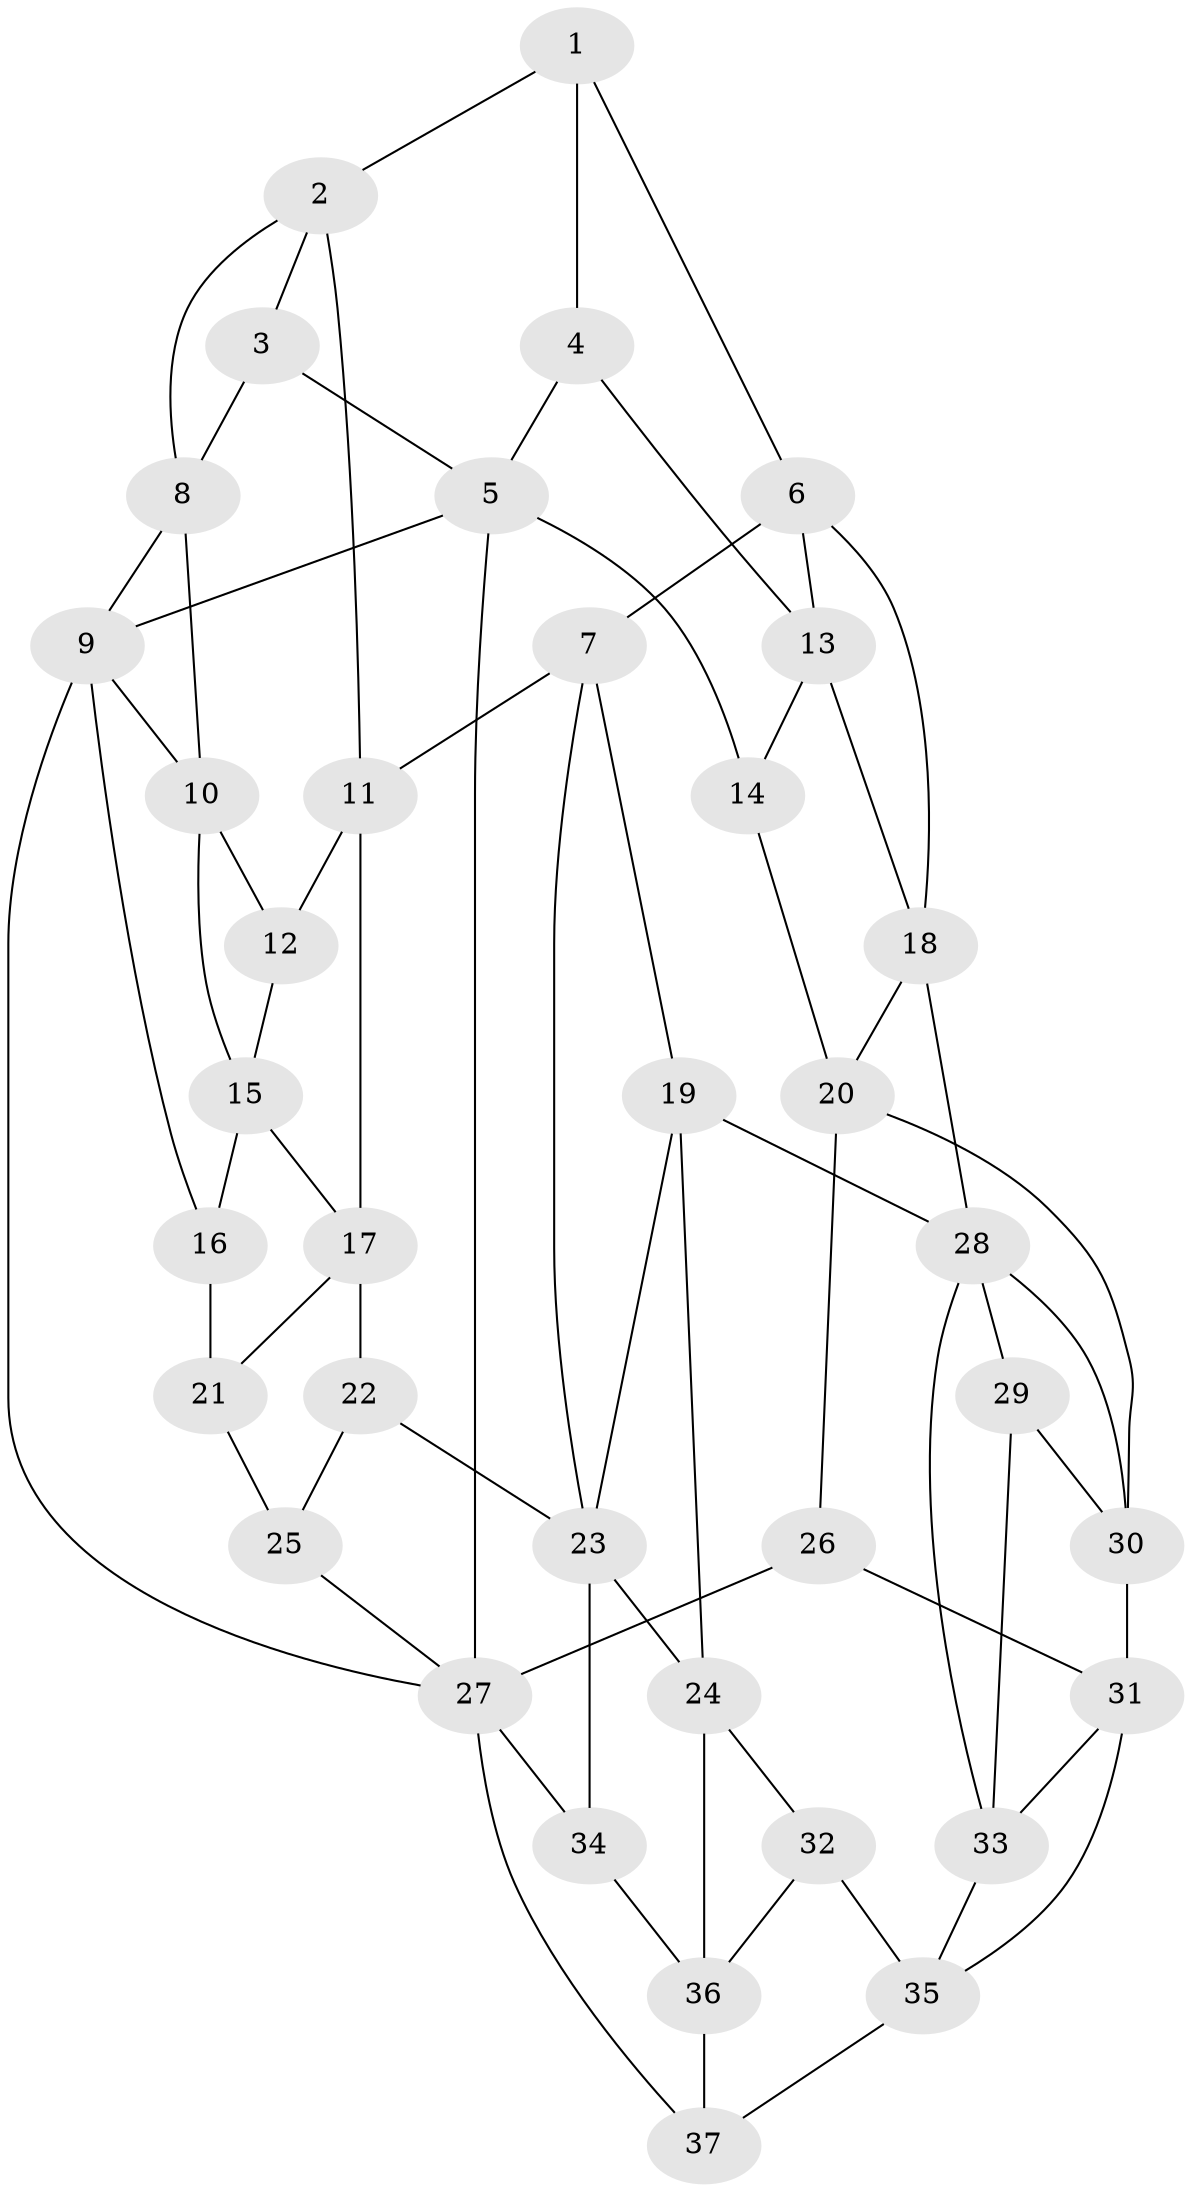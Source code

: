 // original degree distribution, {3: 0.02702702702702703, 4: 0.2702702702702703, 6: 0.24324324324324326, 5: 0.4594594594594595}
// Generated by graph-tools (version 1.1) at 2025/51/03/09/25 03:51:02]
// undirected, 37 vertices, 70 edges
graph export_dot {
graph [start="1"]
  node [color=gray90,style=filled];
  1;
  2;
  3;
  4;
  5;
  6;
  7;
  8;
  9;
  10;
  11;
  12;
  13;
  14;
  15;
  16;
  17;
  18;
  19;
  20;
  21;
  22;
  23;
  24;
  25;
  26;
  27;
  28;
  29;
  30;
  31;
  32;
  33;
  34;
  35;
  36;
  37;
  1 -- 2 [weight=1.0];
  1 -- 4 [weight=1.0];
  1 -- 6 [weight=1.0];
  2 -- 3 [weight=1.0];
  2 -- 8 [weight=1.0];
  2 -- 11 [weight=1.0];
  3 -- 5 [weight=1.0];
  3 -- 8 [weight=1.0];
  4 -- 5 [weight=1.0];
  4 -- 13 [weight=1.0];
  5 -- 9 [weight=1.0];
  5 -- 14 [weight=1.0];
  5 -- 27 [weight=1.0];
  6 -- 7 [weight=1.0];
  6 -- 13 [weight=1.0];
  6 -- 18 [weight=1.0];
  7 -- 11 [weight=1.0];
  7 -- 19 [weight=1.0];
  7 -- 23 [weight=1.0];
  8 -- 9 [weight=1.0];
  8 -- 10 [weight=1.0];
  9 -- 10 [weight=1.0];
  9 -- 16 [weight=1.0];
  9 -- 27 [weight=1.0];
  10 -- 12 [weight=1.0];
  10 -- 15 [weight=1.0];
  11 -- 12 [weight=1.0];
  11 -- 17 [weight=1.0];
  12 -- 15 [weight=1.0];
  13 -- 14 [weight=1.0];
  13 -- 18 [weight=1.0];
  14 -- 20 [weight=1.0];
  15 -- 16 [weight=1.0];
  15 -- 17 [weight=1.0];
  16 -- 21 [weight=1.0];
  17 -- 21 [weight=1.0];
  17 -- 22 [weight=1.0];
  18 -- 20 [weight=1.0];
  18 -- 28 [weight=1.0];
  19 -- 23 [weight=1.0];
  19 -- 24 [weight=1.0];
  19 -- 28 [weight=1.0];
  20 -- 26 [weight=1.0];
  20 -- 30 [weight=1.0];
  21 -- 25 [weight=2.0];
  22 -- 23 [weight=2.0];
  22 -- 25 [weight=1.0];
  23 -- 24 [weight=1.0];
  23 -- 34 [weight=1.0];
  24 -- 32 [weight=1.0];
  24 -- 36 [weight=1.0];
  25 -- 27 [weight=1.0];
  26 -- 27 [weight=1.0];
  26 -- 31 [weight=1.0];
  27 -- 34 [weight=1.0];
  27 -- 37 [weight=1.0];
  28 -- 29 [weight=2.0];
  28 -- 30 [weight=1.0];
  28 -- 33 [weight=1.0];
  29 -- 30 [weight=1.0];
  29 -- 33 [weight=1.0];
  30 -- 31 [weight=1.0];
  31 -- 33 [weight=1.0];
  31 -- 35 [weight=1.0];
  32 -- 35 [weight=1.0];
  32 -- 36 [weight=1.0];
  33 -- 35 [weight=1.0];
  34 -- 36 [weight=1.0];
  35 -- 37 [weight=1.0];
  36 -- 37 [weight=1.0];
}
